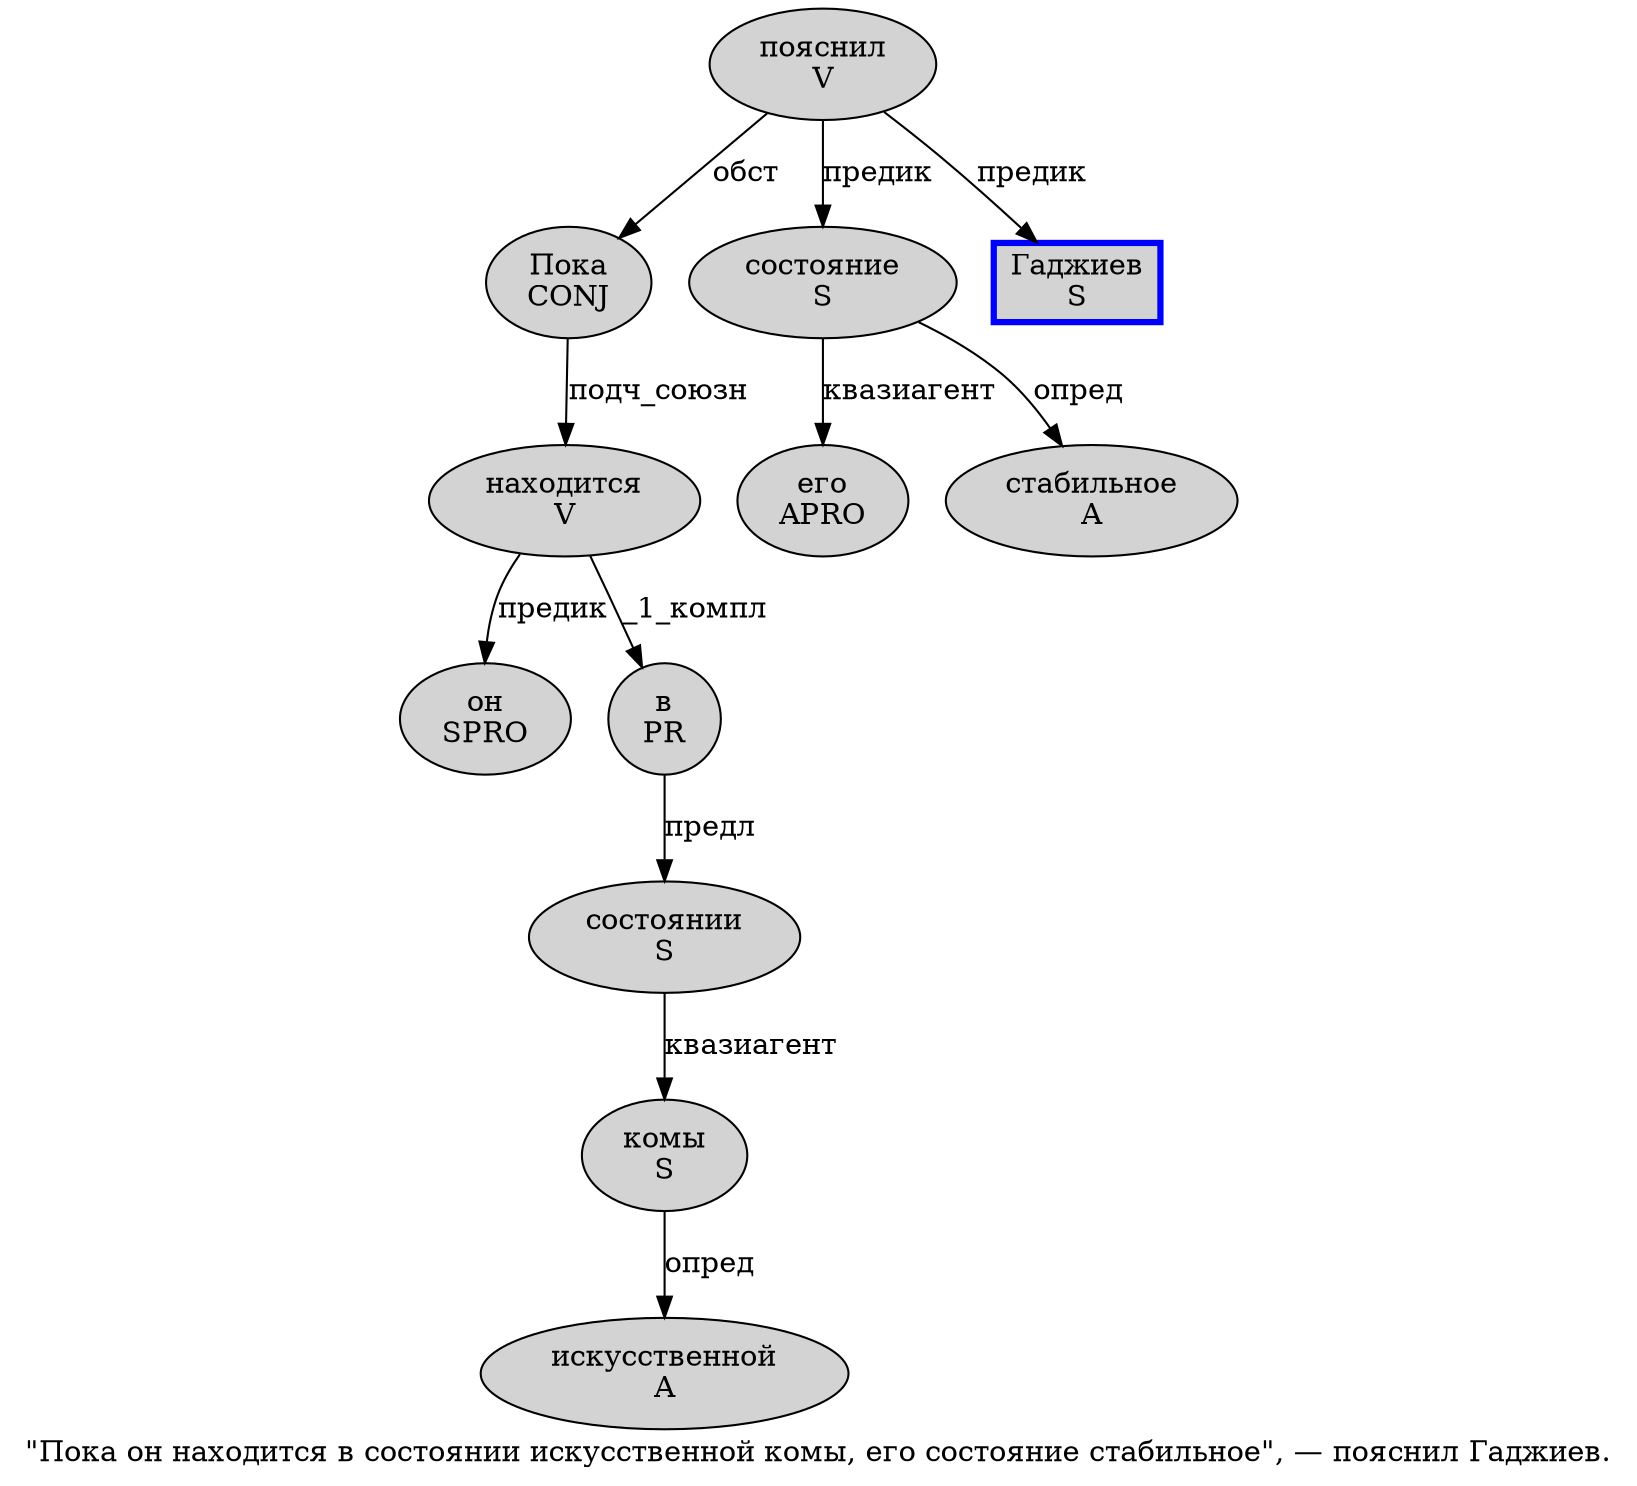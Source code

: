 digraph SENTENCE_1219 {
	graph [label="\"Пока он находится в состоянии искусственной комы, его состояние стабильное\", — пояснил Гаджиев."]
	node [style=filled]
		1 [label="Пока
CONJ" color="" fillcolor=lightgray penwidth=1 shape=ellipse]
		2 [label="он
SPRO" color="" fillcolor=lightgray penwidth=1 shape=ellipse]
		3 [label="находится
V" color="" fillcolor=lightgray penwidth=1 shape=ellipse]
		4 [label="в
PR" color="" fillcolor=lightgray penwidth=1 shape=ellipse]
		5 [label="состоянии
S" color="" fillcolor=lightgray penwidth=1 shape=ellipse]
		6 [label="искусственной
A" color="" fillcolor=lightgray penwidth=1 shape=ellipse]
		7 [label="комы
S" color="" fillcolor=lightgray penwidth=1 shape=ellipse]
		9 [label="его
APRO" color="" fillcolor=lightgray penwidth=1 shape=ellipse]
		10 [label="состояние
S" color="" fillcolor=lightgray penwidth=1 shape=ellipse]
		11 [label="стабильное
A" color="" fillcolor=lightgray penwidth=1 shape=ellipse]
		15 [label="пояснил
V" color="" fillcolor=lightgray penwidth=1 shape=ellipse]
		16 [label="Гаджиев
S" color=blue fillcolor=lightgray penwidth=3 shape=box]
			1 -> 3 [label="подч_союзн"]
			5 -> 7 [label="квазиагент"]
			3 -> 2 [label="предик"]
			3 -> 4 [label="_1_компл"]
			10 -> 9 [label="квазиагент"]
			10 -> 11 [label="опред"]
			15 -> 1 [label="обст"]
			15 -> 10 [label="предик"]
			15 -> 16 [label="предик"]
			4 -> 5 [label="предл"]
			7 -> 6 [label="опред"]
}